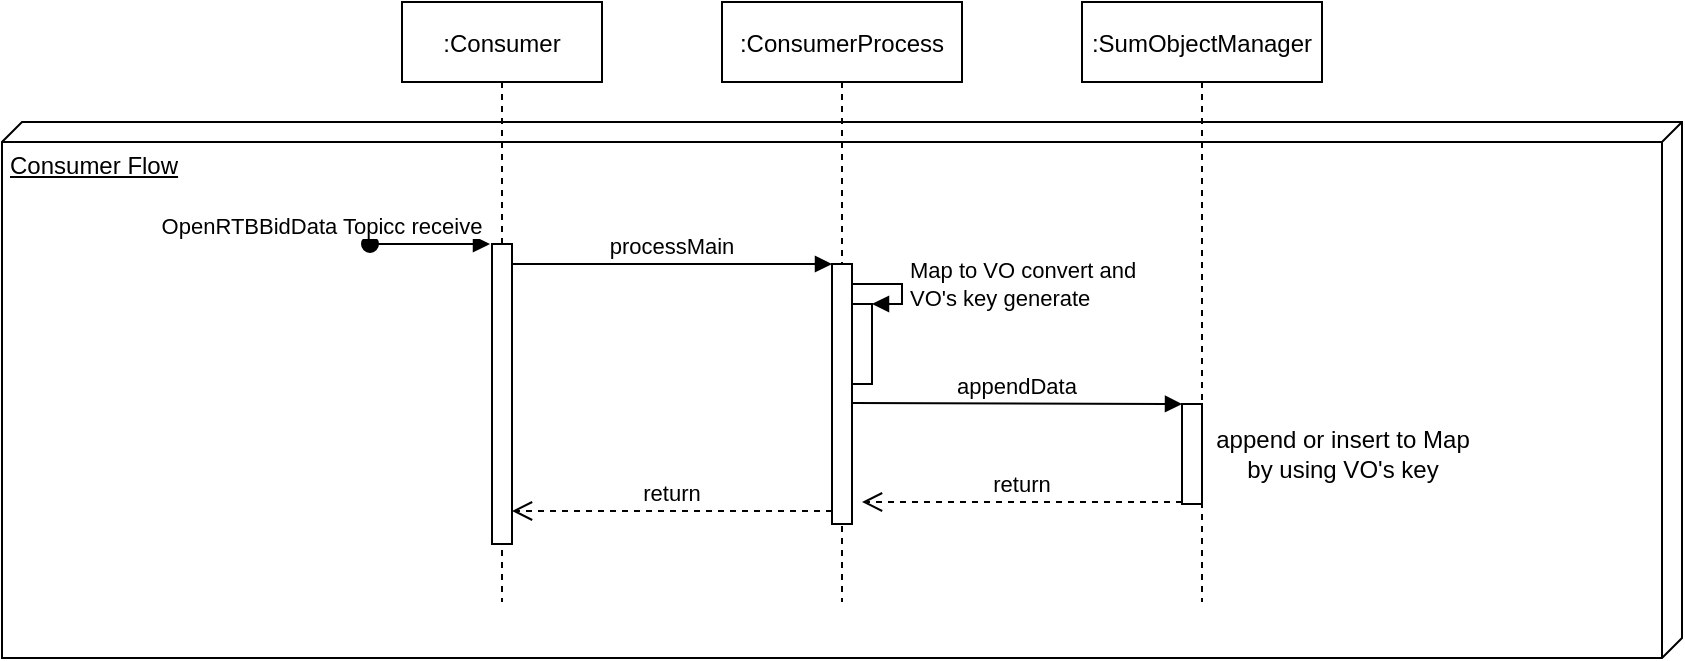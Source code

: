 <mxfile version="15.5.2" type="github">
  <diagram id="kgpKYQtTHZ0yAKxKKP6v" name="Page-1">
    <mxGraphModel dx="2272" dy="705" grid="1" gridSize="10" guides="1" tooltips="1" connect="1" arrows="1" fold="1" page="1" pageScale="1" pageWidth="850" pageHeight="1100" math="0" shadow="0">
      <root>
        <mxCell id="0" />
        <mxCell id="1" parent="0" />
        <mxCell id="rJ2eVp__aFxgSK75COxp-15" value="Consumer Flow" style="verticalAlign=top;align=left;spacingTop=8;spacingLeft=2;spacingRight=12;shape=cube;size=10;direction=south;fontStyle=4;html=1;" vertex="1" parent="1">
          <mxGeometry x="-80" y="140" width="840" height="268" as="geometry" />
        </mxCell>
        <mxCell id="3nuBFxr9cyL0pnOWT2aG-1" value=":Consumer" style="shape=umlLifeline;perimeter=lifelinePerimeter;container=1;collapsible=0;recursiveResize=0;rounded=0;shadow=0;strokeWidth=1;" parent="1" vertex="1">
          <mxGeometry x="120" y="80" width="100" height="300" as="geometry" />
        </mxCell>
        <mxCell id="3nuBFxr9cyL0pnOWT2aG-2" value="" style="points=[];perimeter=orthogonalPerimeter;rounded=0;shadow=0;strokeWidth=1;" parent="3nuBFxr9cyL0pnOWT2aG-1" vertex="1">
          <mxGeometry x="45" y="121" width="10" height="150" as="geometry" />
        </mxCell>
        <mxCell id="3nuBFxr9cyL0pnOWT2aG-3" value="OpenRTBBidData Topicc receive" style="verticalAlign=bottom;startArrow=oval;endArrow=block;startSize=8;shadow=0;strokeWidth=1;" parent="3nuBFxr9cyL0pnOWT2aG-1" edge="1">
          <mxGeometry x="-1" y="-24" relative="1" as="geometry">
            <mxPoint x="-16" y="121" as="sourcePoint" />
            <mxPoint x="44" y="121" as="targetPoint" />
            <mxPoint x="-24" y="-24" as="offset" />
          </mxGeometry>
        </mxCell>
        <mxCell id="3nuBFxr9cyL0pnOWT2aG-5" value=":ConsumerProcess" style="shape=umlLifeline;perimeter=lifelinePerimeter;container=1;collapsible=0;recursiveResize=0;rounded=0;shadow=0;strokeWidth=1;" parent="1" vertex="1">
          <mxGeometry x="280" y="80" width="120" height="300" as="geometry" />
        </mxCell>
        <mxCell id="3nuBFxr9cyL0pnOWT2aG-6" value="" style="points=[];perimeter=orthogonalPerimeter;rounded=0;shadow=0;strokeWidth=1;" parent="3nuBFxr9cyL0pnOWT2aG-5" vertex="1">
          <mxGeometry x="55" y="131" width="10" height="130" as="geometry" />
        </mxCell>
        <mxCell id="rJ2eVp__aFxgSK75COxp-2" value="" style="html=1;points=[];perimeter=orthogonalPerimeter;" vertex="1" parent="3nuBFxr9cyL0pnOWT2aG-5">
          <mxGeometry x="65" y="151" width="10" height="40" as="geometry" />
        </mxCell>
        <mxCell id="rJ2eVp__aFxgSK75COxp-3" value="Map to VO convert and&lt;br&gt;VO&#39;s key generate" style="edgeStyle=orthogonalEdgeStyle;html=1;align=left;spacingLeft=2;endArrow=block;rounded=0;entryX=1;entryY=0;" edge="1" target="rJ2eVp__aFxgSK75COxp-2" parent="3nuBFxr9cyL0pnOWT2aG-5">
          <mxGeometry relative="1" as="geometry">
            <mxPoint x="65" y="141" as="sourcePoint" />
            <Array as="points">
              <mxPoint x="90" y="141" />
            </Array>
          </mxGeometry>
        </mxCell>
        <mxCell id="3nuBFxr9cyL0pnOWT2aG-7" value="return" style="verticalAlign=bottom;endArrow=open;dashed=1;endSize=8;exitX=0;exitY=0.95;shadow=0;strokeWidth=1;" parent="1" source="3nuBFxr9cyL0pnOWT2aG-6" target="3nuBFxr9cyL0pnOWT2aG-2" edge="1">
          <mxGeometry relative="1" as="geometry">
            <mxPoint x="275" y="287" as="targetPoint" />
          </mxGeometry>
        </mxCell>
        <mxCell id="3nuBFxr9cyL0pnOWT2aG-8" value="processMain" style="verticalAlign=bottom;endArrow=block;entryX=0;entryY=0;shadow=0;strokeWidth=1;" parent="1" source="3nuBFxr9cyL0pnOWT2aG-2" target="3nuBFxr9cyL0pnOWT2aG-6" edge="1">
          <mxGeometry relative="1" as="geometry">
            <mxPoint x="275" y="211" as="sourcePoint" />
          </mxGeometry>
        </mxCell>
        <mxCell id="rJ2eVp__aFxgSK75COxp-4" value=":SumObjectManager" style="shape=umlLifeline;perimeter=lifelinePerimeter;container=1;collapsible=0;recursiveResize=0;rounded=0;shadow=0;strokeWidth=1;" vertex="1" parent="1">
          <mxGeometry x="460" y="80" width="120" height="300" as="geometry" />
        </mxCell>
        <mxCell id="rJ2eVp__aFxgSK75COxp-7" value="" style="points=[];perimeter=orthogonalPerimeter;rounded=0;shadow=0;strokeWidth=1;" vertex="1" parent="rJ2eVp__aFxgSK75COxp-4">
          <mxGeometry x="50" y="201" width="10" height="50" as="geometry" />
        </mxCell>
        <mxCell id="rJ2eVp__aFxgSK75COxp-8" value="appendData" style="verticalAlign=bottom;endArrow=block;shadow=0;strokeWidth=1;" edge="1" parent="rJ2eVp__aFxgSK75COxp-4">
          <mxGeometry relative="1" as="geometry">
            <mxPoint x="-115" y="200.5" as="sourcePoint" />
            <mxPoint x="50" y="201" as="targetPoint" />
          </mxGeometry>
        </mxCell>
        <mxCell id="rJ2eVp__aFxgSK75COxp-10" value="return" style="verticalAlign=bottom;endArrow=open;dashed=1;endSize=8;exitX=0;exitY=0.95;shadow=0;strokeWidth=1;" edge="1" parent="rJ2eVp__aFxgSK75COxp-4">
          <mxGeometry relative="1" as="geometry">
            <mxPoint x="-110" y="250.0" as="targetPoint" />
            <mxPoint x="50" y="250.0" as="sourcePoint" />
          </mxGeometry>
        </mxCell>
        <mxCell id="rJ2eVp__aFxgSK75COxp-12" value="append or insert to Map&lt;br&gt;by using VO&#39;s key" style="text;html=1;align=center;verticalAlign=middle;resizable=0;points=[];autosize=1;strokeColor=none;fillColor=none;" vertex="1" parent="1">
          <mxGeometry x="520" y="291" width="140" height="30" as="geometry" />
        </mxCell>
      </root>
    </mxGraphModel>
  </diagram>
</mxfile>
